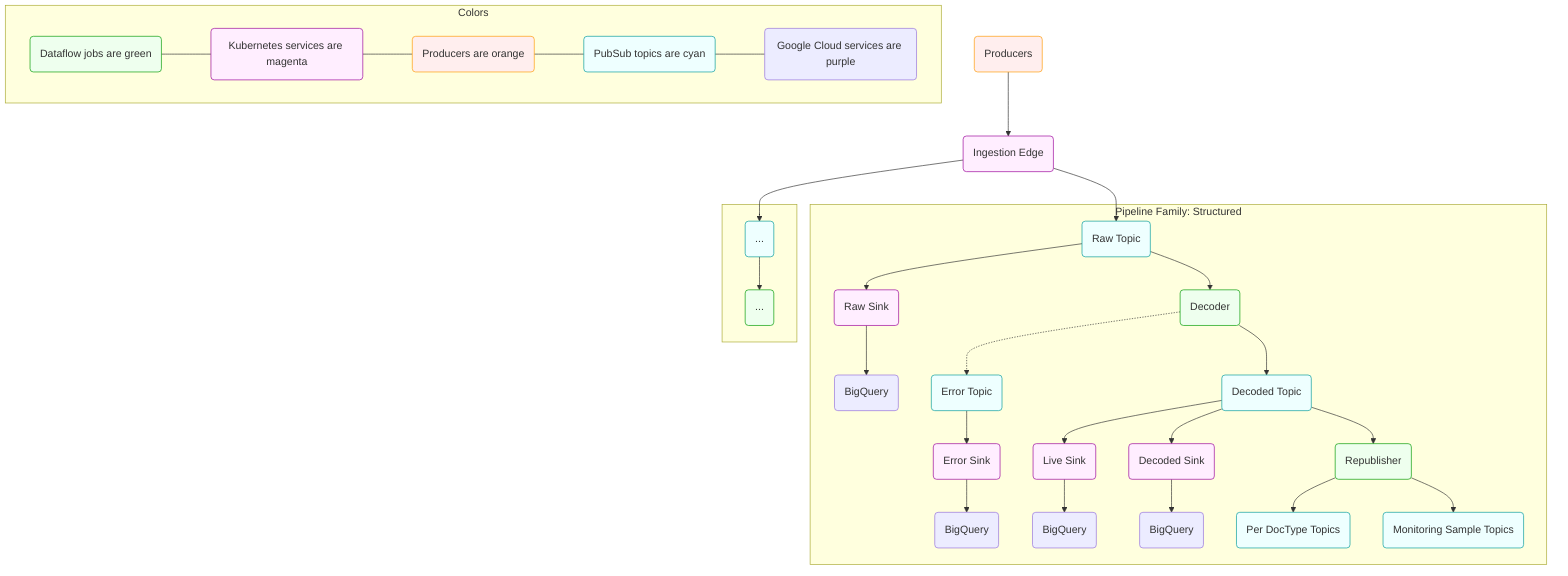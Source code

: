 %% To install the mmdc command run:
%%   npm install -g mermaid.cli
%% To update this file run:
%%   mmdc -i diagram.mmd -o diagram.svg
%% Or use the docker wrapper in this repo (from the top-level directory):
%%   ./bin/update-diagrams

graph TD

f1(Producers) --> k1(Ingestion Edge)
k1 --> p1(Raw Topic)
k1 --> p99(...)

subgraph Pipeline Family: Structured
    p1 --> k2(Raw Sink)
    k2 --> c1(BigQuery)
    p1 --> d2(Decoder)
    d2 --> p2(Decoded Topic)
    d2 -.-> p2err(Error Topic)
    p2err --> d3err(Error Sink)
    d3err --> berr(BigQuery)
    p2 --> d3(Live Sink)
    d3 --> b1(BigQuery)
    p2 --> k3(Decoded Sink)
    k3 --> c2(BigQuery)
    p2 --> d5(Republisher)
    d5 --> p5(Per DocType Topics)
    d5 --> p6(Monitoring Sample Topics)
end

subgraph .
   p99 --> d99(...)
end

subgraph Colors
    d(Dataflow jobs are green)
    k(Kubernetes services are magenta)
    f(Producers are orange)
    p(PubSub topics are cyan)
    g(Google Cloud services are purple)

    %% connect them to make the key vertical
    d --- k
    k --- f
    f --- p
    p --- g
end

classDef cyan fill:#eff,stroke:#099;
classDef green fill:#efe,stroke:#090;
classDef magenta fill:#fef,stroke:#909;
classDef orange fill:#fee,stroke:#f90;
class p,p0,p1,p1aet,p2,p2err,p3,p4,p5,p6,p99 cyan
class d,d0,d2,d2aet,d5,d99 green
class k,k0,k1,k2,k3,d3,d3err magenta
class f,f1 orange